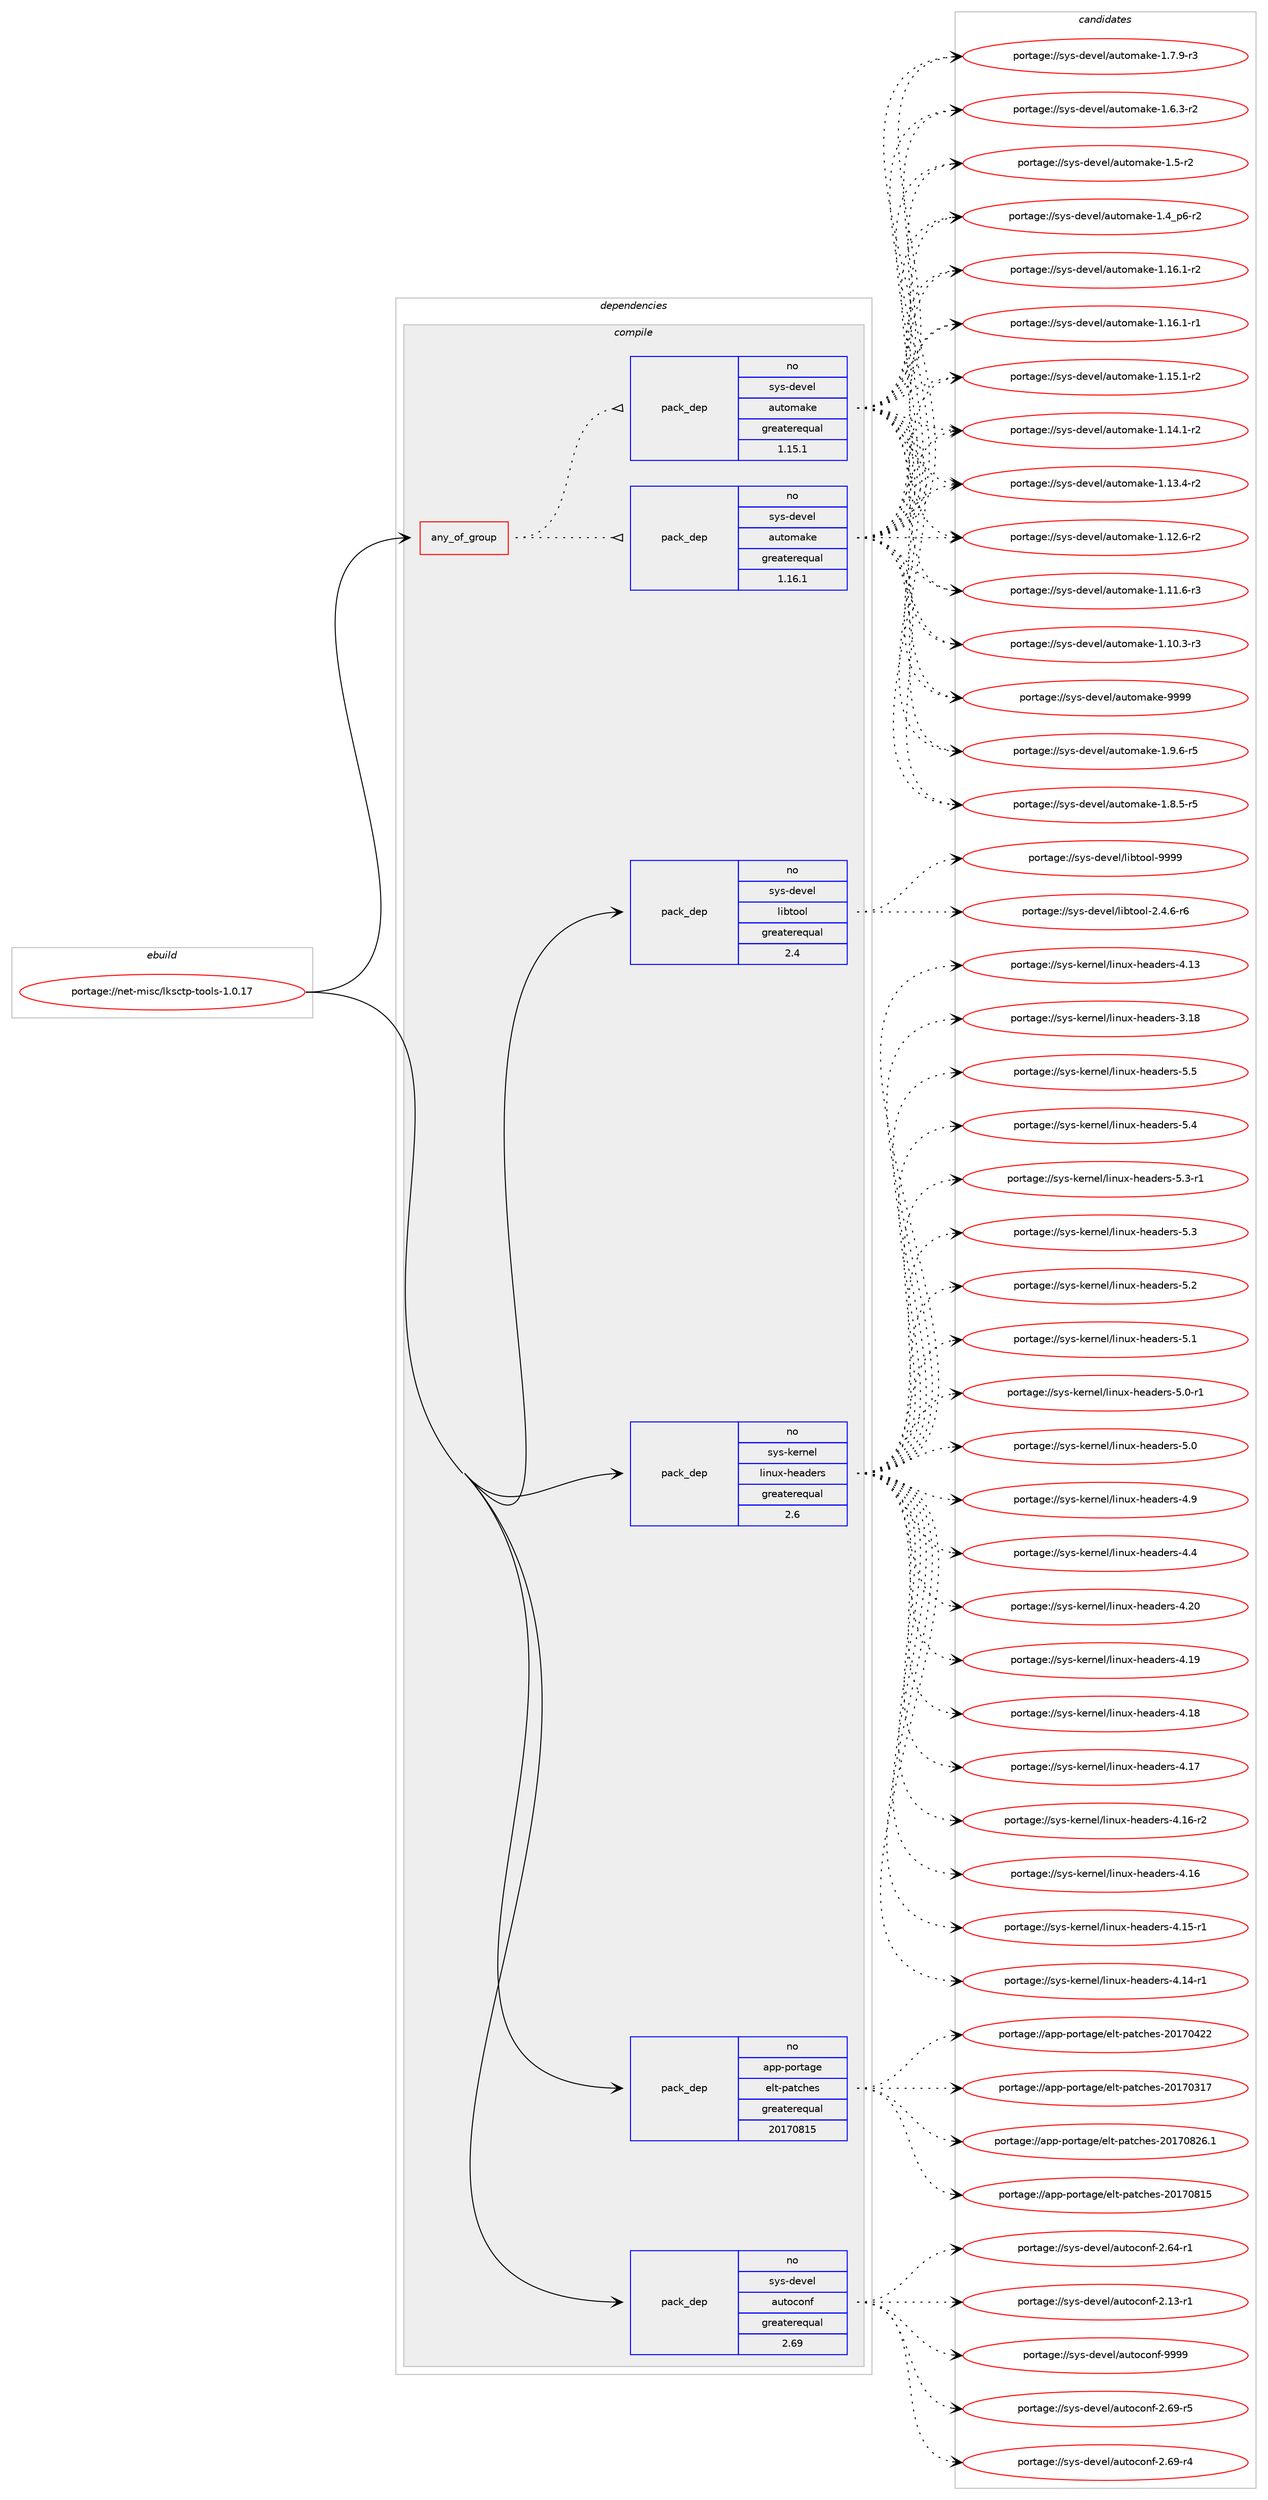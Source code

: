 digraph prolog {

# *************
# Graph options
# *************

newrank=true;
concentrate=true;
compound=true;
graph [rankdir=LR,fontname=Helvetica,fontsize=10,ranksep=1.5];#, ranksep=2.5, nodesep=0.2];
edge  [arrowhead=vee];
node  [fontname=Helvetica,fontsize=10];

# **********
# The ebuild
# **********

subgraph cluster_leftcol {
color=gray;
rank=same;
label=<<i>ebuild</i>>;
id [label="portage://net-misc/lksctp-tools-1.0.17", color=red, width=4, href="../net-misc/lksctp-tools-1.0.17.svg"];
}

# ****************
# The dependencies
# ****************

subgraph cluster_midcol {
color=gray;
label=<<i>dependencies</i>>;
subgraph cluster_compile {
fillcolor="#eeeeee";
style=filled;
label=<<i>compile</i>>;
subgraph any1892 {
dependency113217 [label=<<TABLE BORDER="0" CELLBORDER="1" CELLSPACING="0" CELLPADDING="4"><TR><TD CELLPADDING="10">any_of_group</TD></TR></TABLE>>, shape=none, color=red];subgraph pack88306 {
dependency113218 [label=<<TABLE BORDER="0" CELLBORDER="1" CELLSPACING="0" CELLPADDING="4" WIDTH="220"><TR><TD ROWSPAN="6" CELLPADDING="30">pack_dep</TD></TR><TR><TD WIDTH="110">no</TD></TR><TR><TD>sys-devel</TD></TR><TR><TD>automake</TD></TR><TR><TD>greaterequal</TD></TR><TR><TD>1.16.1</TD></TR></TABLE>>, shape=none, color=blue];
}
dependency113217:e -> dependency113218:w [weight=20,style="dotted",arrowhead="oinv"];
subgraph pack88307 {
dependency113219 [label=<<TABLE BORDER="0" CELLBORDER="1" CELLSPACING="0" CELLPADDING="4" WIDTH="220"><TR><TD ROWSPAN="6" CELLPADDING="30">pack_dep</TD></TR><TR><TD WIDTH="110">no</TD></TR><TR><TD>sys-devel</TD></TR><TR><TD>automake</TD></TR><TR><TD>greaterequal</TD></TR><TR><TD>1.15.1</TD></TR></TABLE>>, shape=none, color=blue];
}
dependency113217:e -> dependency113219:w [weight=20,style="dotted",arrowhead="oinv"];
}
id:e -> dependency113217:w [weight=20,style="solid",arrowhead="vee"];
subgraph pack88308 {
dependency113220 [label=<<TABLE BORDER="0" CELLBORDER="1" CELLSPACING="0" CELLPADDING="4" WIDTH="220"><TR><TD ROWSPAN="6" CELLPADDING="30">pack_dep</TD></TR><TR><TD WIDTH="110">no</TD></TR><TR><TD>app-portage</TD></TR><TR><TD>elt-patches</TD></TR><TR><TD>greaterequal</TD></TR><TR><TD>20170815</TD></TR></TABLE>>, shape=none, color=blue];
}
id:e -> dependency113220:w [weight=20,style="solid",arrowhead="vee"];
subgraph pack88309 {
dependency113221 [label=<<TABLE BORDER="0" CELLBORDER="1" CELLSPACING="0" CELLPADDING="4" WIDTH="220"><TR><TD ROWSPAN="6" CELLPADDING="30">pack_dep</TD></TR><TR><TD WIDTH="110">no</TD></TR><TR><TD>sys-devel</TD></TR><TR><TD>autoconf</TD></TR><TR><TD>greaterequal</TD></TR><TR><TD>2.69</TD></TR></TABLE>>, shape=none, color=blue];
}
id:e -> dependency113221:w [weight=20,style="solid",arrowhead="vee"];
subgraph pack88310 {
dependency113222 [label=<<TABLE BORDER="0" CELLBORDER="1" CELLSPACING="0" CELLPADDING="4" WIDTH="220"><TR><TD ROWSPAN="6" CELLPADDING="30">pack_dep</TD></TR><TR><TD WIDTH="110">no</TD></TR><TR><TD>sys-devel</TD></TR><TR><TD>libtool</TD></TR><TR><TD>greaterequal</TD></TR><TR><TD>2.4</TD></TR></TABLE>>, shape=none, color=blue];
}
id:e -> dependency113222:w [weight=20,style="solid",arrowhead="vee"];
subgraph pack88311 {
dependency113223 [label=<<TABLE BORDER="0" CELLBORDER="1" CELLSPACING="0" CELLPADDING="4" WIDTH="220"><TR><TD ROWSPAN="6" CELLPADDING="30">pack_dep</TD></TR><TR><TD WIDTH="110">no</TD></TR><TR><TD>sys-kernel</TD></TR><TR><TD>linux-headers</TD></TR><TR><TD>greaterequal</TD></TR><TR><TD>2.6</TD></TR></TABLE>>, shape=none, color=blue];
}
id:e -> dependency113223:w [weight=20,style="solid",arrowhead="vee"];
}
subgraph cluster_compileandrun {
fillcolor="#eeeeee";
style=filled;
label=<<i>compile and run</i>>;
}
subgraph cluster_run {
fillcolor="#eeeeee";
style=filled;
label=<<i>run</i>>;
}
}

# **************
# The candidates
# **************

subgraph cluster_choices {
rank=same;
color=gray;
label=<<i>candidates</i>>;

subgraph choice88306 {
color=black;
nodesep=1;
choice115121115451001011181011084797117116111109971071014557575757 [label="portage://sys-devel/automake-9999", color=red, width=4,href="../sys-devel/automake-9999.svg"];
choice115121115451001011181011084797117116111109971071014549465746544511453 [label="portage://sys-devel/automake-1.9.6-r5", color=red, width=4,href="../sys-devel/automake-1.9.6-r5.svg"];
choice115121115451001011181011084797117116111109971071014549465646534511453 [label="portage://sys-devel/automake-1.8.5-r5", color=red, width=4,href="../sys-devel/automake-1.8.5-r5.svg"];
choice115121115451001011181011084797117116111109971071014549465546574511451 [label="portage://sys-devel/automake-1.7.9-r3", color=red, width=4,href="../sys-devel/automake-1.7.9-r3.svg"];
choice115121115451001011181011084797117116111109971071014549465446514511450 [label="portage://sys-devel/automake-1.6.3-r2", color=red, width=4,href="../sys-devel/automake-1.6.3-r2.svg"];
choice11512111545100101118101108479711711611110997107101454946534511450 [label="portage://sys-devel/automake-1.5-r2", color=red, width=4,href="../sys-devel/automake-1.5-r2.svg"];
choice115121115451001011181011084797117116111109971071014549465295112544511450 [label="portage://sys-devel/automake-1.4_p6-r2", color=red, width=4,href="../sys-devel/automake-1.4_p6-r2.svg"];
choice11512111545100101118101108479711711611110997107101454946495446494511450 [label="portage://sys-devel/automake-1.16.1-r2", color=red, width=4,href="../sys-devel/automake-1.16.1-r2.svg"];
choice11512111545100101118101108479711711611110997107101454946495446494511449 [label="portage://sys-devel/automake-1.16.1-r1", color=red, width=4,href="../sys-devel/automake-1.16.1-r1.svg"];
choice11512111545100101118101108479711711611110997107101454946495346494511450 [label="portage://sys-devel/automake-1.15.1-r2", color=red, width=4,href="../sys-devel/automake-1.15.1-r2.svg"];
choice11512111545100101118101108479711711611110997107101454946495246494511450 [label="portage://sys-devel/automake-1.14.1-r2", color=red, width=4,href="../sys-devel/automake-1.14.1-r2.svg"];
choice11512111545100101118101108479711711611110997107101454946495146524511450 [label="portage://sys-devel/automake-1.13.4-r2", color=red, width=4,href="../sys-devel/automake-1.13.4-r2.svg"];
choice11512111545100101118101108479711711611110997107101454946495046544511450 [label="portage://sys-devel/automake-1.12.6-r2", color=red, width=4,href="../sys-devel/automake-1.12.6-r2.svg"];
choice11512111545100101118101108479711711611110997107101454946494946544511451 [label="portage://sys-devel/automake-1.11.6-r3", color=red, width=4,href="../sys-devel/automake-1.11.6-r3.svg"];
choice11512111545100101118101108479711711611110997107101454946494846514511451 [label="portage://sys-devel/automake-1.10.3-r3", color=red, width=4,href="../sys-devel/automake-1.10.3-r3.svg"];
dependency113218:e -> choice115121115451001011181011084797117116111109971071014557575757:w [style=dotted,weight="100"];
dependency113218:e -> choice115121115451001011181011084797117116111109971071014549465746544511453:w [style=dotted,weight="100"];
dependency113218:e -> choice115121115451001011181011084797117116111109971071014549465646534511453:w [style=dotted,weight="100"];
dependency113218:e -> choice115121115451001011181011084797117116111109971071014549465546574511451:w [style=dotted,weight="100"];
dependency113218:e -> choice115121115451001011181011084797117116111109971071014549465446514511450:w [style=dotted,weight="100"];
dependency113218:e -> choice11512111545100101118101108479711711611110997107101454946534511450:w [style=dotted,weight="100"];
dependency113218:e -> choice115121115451001011181011084797117116111109971071014549465295112544511450:w [style=dotted,weight="100"];
dependency113218:e -> choice11512111545100101118101108479711711611110997107101454946495446494511450:w [style=dotted,weight="100"];
dependency113218:e -> choice11512111545100101118101108479711711611110997107101454946495446494511449:w [style=dotted,weight="100"];
dependency113218:e -> choice11512111545100101118101108479711711611110997107101454946495346494511450:w [style=dotted,weight="100"];
dependency113218:e -> choice11512111545100101118101108479711711611110997107101454946495246494511450:w [style=dotted,weight="100"];
dependency113218:e -> choice11512111545100101118101108479711711611110997107101454946495146524511450:w [style=dotted,weight="100"];
dependency113218:e -> choice11512111545100101118101108479711711611110997107101454946495046544511450:w [style=dotted,weight="100"];
dependency113218:e -> choice11512111545100101118101108479711711611110997107101454946494946544511451:w [style=dotted,weight="100"];
dependency113218:e -> choice11512111545100101118101108479711711611110997107101454946494846514511451:w [style=dotted,weight="100"];
}
subgraph choice88307 {
color=black;
nodesep=1;
choice115121115451001011181011084797117116111109971071014557575757 [label="portage://sys-devel/automake-9999", color=red, width=4,href="../sys-devel/automake-9999.svg"];
choice115121115451001011181011084797117116111109971071014549465746544511453 [label="portage://sys-devel/automake-1.9.6-r5", color=red, width=4,href="../sys-devel/automake-1.9.6-r5.svg"];
choice115121115451001011181011084797117116111109971071014549465646534511453 [label="portage://sys-devel/automake-1.8.5-r5", color=red, width=4,href="../sys-devel/automake-1.8.5-r5.svg"];
choice115121115451001011181011084797117116111109971071014549465546574511451 [label="portage://sys-devel/automake-1.7.9-r3", color=red, width=4,href="../sys-devel/automake-1.7.9-r3.svg"];
choice115121115451001011181011084797117116111109971071014549465446514511450 [label="portage://sys-devel/automake-1.6.3-r2", color=red, width=4,href="../sys-devel/automake-1.6.3-r2.svg"];
choice11512111545100101118101108479711711611110997107101454946534511450 [label="portage://sys-devel/automake-1.5-r2", color=red, width=4,href="../sys-devel/automake-1.5-r2.svg"];
choice115121115451001011181011084797117116111109971071014549465295112544511450 [label="portage://sys-devel/automake-1.4_p6-r2", color=red, width=4,href="../sys-devel/automake-1.4_p6-r2.svg"];
choice11512111545100101118101108479711711611110997107101454946495446494511450 [label="portage://sys-devel/automake-1.16.1-r2", color=red, width=4,href="../sys-devel/automake-1.16.1-r2.svg"];
choice11512111545100101118101108479711711611110997107101454946495446494511449 [label="portage://sys-devel/automake-1.16.1-r1", color=red, width=4,href="../sys-devel/automake-1.16.1-r1.svg"];
choice11512111545100101118101108479711711611110997107101454946495346494511450 [label="portage://sys-devel/automake-1.15.1-r2", color=red, width=4,href="../sys-devel/automake-1.15.1-r2.svg"];
choice11512111545100101118101108479711711611110997107101454946495246494511450 [label="portage://sys-devel/automake-1.14.1-r2", color=red, width=4,href="../sys-devel/automake-1.14.1-r2.svg"];
choice11512111545100101118101108479711711611110997107101454946495146524511450 [label="portage://sys-devel/automake-1.13.4-r2", color=red, width=4,href="../sys-devel/automake-1.13.4-r2.svg"];
choice11512111545100101118101108479711711611110997107101454946495046544511450 [label="portage://sys-devel/automake-1.12.6-r2", color=red, width=4,href="../sys-devel/automake-1.12.6-r2.svg"];
choice11512111545100101118101108479711711611110997107101454946494946544511451 [label="portage://sys-devel/automake-1.11.6-r3", color=red, width=4,href="../sys-devel/automake-1.11.6-r3.svg"];
choice11512111545100101118101108479711711611110997107101454946494846514511451 [label="portage://sys-devel/automake-1.10.3-r3", color=red, width=4,href="../sys-devel/automake-1.10.3-r3.svg"];
dependency113219:e -> choice115121115451001011181011084797117116111109971071014557575757:w [style=dotted,weight="100"];
dependency113219:e -> choice115121115451001011181011084797117116111109971071014549465746544511453:w [style=dotted,weight="100"];
dependency113219:e -> choice115121115451001011181011084797117116111109971071014549465646534511453:w [style=dotted,weight="100"];
dependency113219:e -> choice115121115451001011181011084797117116111109971071014549465546574511451:w [style=dotted,weight="100"];
dependency113219:e -> choice115121115451001011181011084797117116111109971071014549465446514511450:w [style=dotted,weight="100"];
dependency113219:e -> choice11512111545100101118101108479711711611110997107101454946534511450:w [style=dotted,weight="100"];
dependency113219:e -> choice115121115451001011181011084797117116111109971071014549465295112544511450:w [style=dotted,weight="100"];
dependency113219:e -> choice11512111545100101118101108479711711611110997107101454946495446494511450:w [style=dotted,weight="100"];
dependency113219:e -> choice11512111545100101118101108479711711611110997107101454946495446494511449:w [style=dotted,weight="100"];
dependency113219:e -> choice11512111545100101118101108479711711611110997107101454946495346494511450:w [style=dotted,weight="100"];
dependency113219:e -> choice11512111545100101118101108479711711611110997107101454946495246494511450:w [style=dotted,weight="100"];
dependency113219:e -> choice11512111545100101118101108479711711611110997107101454946495146524511450:w [style=dotted,weight="100"];
dependency113219:e -> choice11512111545100101118101108479711711611110997107101454946495046544511450:w [style=dotted,weight="100"];
dependency113219:e -> choice11512111545100101118101108479711711611110997107101454946494946544511451:w [style=dotted,weight="100"];
dependency113219:e -> choice11512111545100101118101108479711711611110997107101454946494846514511451:w [style=dotted,weight="100"];
}
subgraph choice88308 {
color=black;
nodesep=1;
choice971121124511211111411697103101471011081164511297116991041011154550484955485650544649 [label="portage://app-portage/elt-patches-20170826.1", color=red, width=4,href="../app-portage/elt-patches-20170826.1.svg"];
choice97112112451121111141169710310147101108116451129711699104101115455048495548564953 [label="portage://app-portage/elt-patches-20170815", color=red, width=4,href="../app-portage/elt-patches-20170815.svg"];
choice97112112451121111141169710310147101108116451129711699104101115455048495548525050 [label="portage://app-portage/elt-patches-20170422", color=red, width=4,href="../app-portage/elt-patches-20170422.svg"];
choice97112112451121111141169710310147101108116451129711699104101115455048495548514955 [label="portage://app-portage/elt-patches-20170317", color=red, width=4,href="../app-portage/elt-patches-20170317.svg"];
dependency113220:e -> choice971121124511211111411697103101471011081164511297116991041011154550484955485650544649:w [style=dotted,weight="100"];
dependency113220:e -> choice97112112451121111141169710310147101108116451129711699104101115455048495548564953:w [style=dotted,weight="100"];
dependency113220:e -> choice97112112451121111141169710310147101108116451129711699104101115455048495548525050:w [style=dotted,weight="100"];
dependency113220:e -> choice97112112451121111141169710310147101108116451129711699104101115455048495548514955:w [style=dotted,weight="100"];
}
subgraph choice88309 {
color=black;
nodesep=1;
choice115121115451001011181011084797117116111991111101024557575757 [label="portage://sys-devel/autoconf-9999", color=red, width=4,href="../sys-devel/autoconf-9999.svg"];
choice1151211154510010111810110847971171161119911111010245504654574511453 [label="portage://sys-devel/autoconf-2.69-r5", color=red, width=4,href="../sys-devel/autoconf-2.69-r5.svg"];
choice1151211154510010111810110847971171161119911111010245504654574511452 [label="portage://sys-devel/autoconf-2.69-r4", color=red, width=4,href="../sys-devel/autoconf-2.69-r4.svg"];
choice1151211154510010111810110847971171161119911111010245504654524511449 [label="portage://sys-devel/autoconf-2.64-r1", color=red, width=4,href="../sys-devel/autoconf-2.64-r1.svg"];
choice1151211154510010111810110847971171161119911111010245504649514511449 [label="portage://sys-devel/autoconf-2.13-r1", color=red, width=4,href="../sys-devel/autoconf-2.13-r1.svg"];
dependency113221:e -> choice115121115451001011181011084797117116111991111101024557575757:w [style=dotted,weight="100"];
dependency113221:e -> choice1151211154510010111810110847971171161119911111010245504654574511453:w [style=dotted,weight="100"];
dependency113221:e -> choice1151211154510010111810110847971171161119911111010245504654574511452:w [style=dotted,weight="100"];
dependency113221:e -> choice1151211154510010111810110847971171161119911111010245504654524511449:w [style=dotted,weight="100"];
dependency113221:e -> choice1151211154510010111810110847971171161119911111010245504649514511449:w [style=dotted,weight="100"];
}
subgraph choice88310 {
color=black;
nodesep=1;
choice1151211154510010111810110847108105981161111111084557575757 [label="portage://sys-devel/libtool-9999", color=red, width=4,href="../sys-devel/libtool-9999.svg"];
choice1151211154510010111810110847108105981161111111084550465246544511454 [label="portage://sys-devel/libtool-2.4.6-r6", color=red, width=4,href="../sys-devel/libtool-2.4.6-r6.svg"];
dependency113222:e -> choice1151211154510010111810110847108105981161111111084557575757:w [style=dotted,weight="100"];
dependency113222:e -> choice1151211154510010111810110847108105981161111111084550465246544511454:w [style=dotted,weight="100"];
}
subgraph choice88311 {
color=black;
nodesep=1;
choice1151211154510710111411010110847108105110117120451041019710010111411545534653 [label="portage://sys-kernel/linux-headers-5.5", color=red, width=4,href="../sys-kernel/linux-headers-5.5.svg"];
choice1151211154510710111411010110847108105110117120451041019710010111411545534652 [label="portage://sys-kernel/linux-headers-5.4", color=red, width=4,href="../sys-kernel/linux-headers-5.4.svg"];
choice11512111545107101114110101108471081051101171204510410197100101114115455346514511449 [label="portage://sys-kernel/linux-headers-5.3-r1", color=red, width=4,href="../sys-kernel/linux-headers-5.3-r1.svg"];
choice1151211154510710111411010110847108105110117120451041019710010111411545534651 [label="portage://sys-kernel/linux-headers-5.3", color=red, width=4,href="../sys-kernel/linux-headers-5.3.svg"];
choice1151211154510710111411010110847108105110117120451041019710010111411545534650 [label="portage://sys-kernel/linux-headers-5.2", color=red, width=4,href="../sys-kernel/linux-headers-5.2.svg"];
choice1151211154510710111411010110847108105110117120451041019710010111411545534649 [label="portage://sys-kernel/linux-headers-5.1", color=red, width=4,href="../sys-kernel/linux-headers-5.1.svg"];
choice11512111545107101114110101108471081051101171204510410197100101114115455346484511449 [label="portage://sys-kernel/linux-headers-5.0-r1", color=red, width=4,href="../sys-kernel/linux-headers-5.0-r1.svg"];
choice1151211154510710111411010110847108105110117120451041019710010111411545534648 [label="portage://sys-kernel/linux-headers-5.0", color=red, width=4,href="../sys-kernel/linux-headers-5.0.svg"];
choice1151211154510710111411010110847108105110117120451041019710010111411545524657 [label="portage://sys-kernel/linux-headers-4.9", color=red, width=4,href="../sys-kernel/linux-headers-4.9.svg"];
choice1151211154510710111411010110847108105110117120451041019710010111411545524652 [label="portage://sys-kernel/linux-headers-4.4", color=red, width=4,href="../sys-kernel/linux-headers-4.4.svg"];
choice115121115451071011141101011084710810511011712045104101971001011141154552465048 [label="portage://sys-kernel/linux-headers-4.20", color=red, width=4,href="../sys-kernel/linux-headers-4.20.svg"];
choice115121115451071011141101011084710810511011712045104101971001011141154552464957 [label="portage://sys-kernel/linux-headers-4.19", color=red, width=4,href="../sys-kernel/linux-headers-4.19.svg"];
choice115121115451071011141101011084710810511011712045104101971001011141154552464956 [label="portage://sys-kernel/linux-headers-4.18", color=red, width=4,href="../sys-kernel/linux-headers-4.18.svg"];
choice115121115451071011141101011084710810511011712045104101971001011141154552464955 [label="portage://sys-kernel/linux-headers-4.17", color=red, width=4,href="../sys-kernel/linux-headers-4.17.svg"];
choice1151211154510710111411010110847108105110117120451041019710010111411545524649544511450 [label="portage://sys-kernel/linux-headers-4.16-r2", color=red, width=4,href="../sys-kernel/linux-headers-4.16-r2.svg"];
choice115121115451071011141101011084710810511011712045104101971001011141154552464954 [label="portage://sys-kernel/linux-headers-4.16", color=red, width=4,href="../sys-kernel/linux-headers-4.16.svg"];
choice1151211154510710111411010110847108105110117120451041019710010111411545524649534511449 [label="portage://sys-kernel/linux-headers-4.15-r1", color=red, width=4,href="../sys-kernel/linux-headers-4.15-r1.svg"];
choice1151211154510710111411010110847108105110117120451041019710010111411545524649524511449 [label="portage://sys-kernel/linux-headers-4.14-r1", color=red, width=4,href="../sys-kernel/linux-headers-4.14-r1.svg"];
choice115121115451071011141101011084710810511011712045104101971001011141154552464951 [label="portage://sys-kernel/linux-headers-4.13", color=red, width=4,href="../sys-kernel/linux-headers-4.13.svg"];
choice115121115451071011141101011084710810511011712045104101971001011141154551464956 [label="portage://sys-kernel/linux-headers-3.18", color=red, width=4,href="../sys-kernel/linux-headers-3.18.svg"];
dependency113223:e -> choice1151211154510710111411010110847108105110117120451041019710010111411545534653:w [style=dotted,weight="100"];
dependency113223:e -> choice1151211154510710111411010110847108105110117120451041019710010111411545534652:w [style=dotted,weight="100"];
dependency113223:e -> choice11512111545107101114110101108471081051101171204510410197100101114115455346514511449:w [style=dotted,weight="100"];
dependency113223:e -> choice1151211154510710111411010110847108105110117120451041019710010111411545534651:w [style=dotted,weight="100"];
dependency113223:e -> choice1151211154510710111411010110847108105110117120451041019710010111411545534650:w [style=dotted,weight="100"];
dependency113223:e -> choice1151211154510710111411010110847108105110117120451041019710010111411545534649:w [style=dotted,weight="100"];
dependency113223:e -> choice11512111545107101114110101108471081051101171204510410197100101114115455346484511449:w [style=dotted,weight="100"];
dependency113223:e -> choice1151211154510710111411010110847108105110117120451041019710010111411545534648:w [style=dotted,weight="100"];
dependency113223:e -> choice1151211154510710111411010110847108105110117120451041019710010111411545524657:w [style=dotted,weight="100"];
dependency113223:e -> choice1151211154510710111411010110847108105110117120451041019710010111411545524652:w [style=dotted,weight="100"];
dependency113223:e -> choice115121115451071011141101011084710810511011712045104101971001011141154552465048:w [style=dotted,weight="100"];
dependency113223:e -> choice115121115451071011141101011084710810511011712045104101971001011141154552464957:w [style=dotted,weight="100"];
dependency113223:e -> choice115121115451071011141101011084710810511011712045104101971001011141154552464956:w [style=dotted,weight="100"];
dependency113223:e -> choice115121115451071011141101011084710810511011712045104101971001011141154552464955:w [style=dotted,weight="100"];
dependency113223:e -> choice1151211154510710111411010110847108105110117120451041019710010111411545524649544511450:w [style=dotted,weight="100"];
dependency113223:e -> choice115121115451071011141101011084710810511011712045104101971001011141154552464954:w [style=dotted,weight="100"];
dependency113223:e -> choice1151211154510710111411010110847108105110117120451041019710010111411545524649534511449:w [style=dotted,weight="100"];
dependency113223:e -> choice1151211154510710111411010110847108105110117120451041019710010111411545524649524511449:w [style=dotted,weight="100"];
dependency113223:e -> choice115121115451071011141101011084710810511011712045104101971001011141154552464951:w [style=dotted,weight="100"];
dependency113223:e -> choice115121115451071011141101011084710810511011712045104101971001011141154551464956:w [style=dotted,weight="100"];
}
}

}
